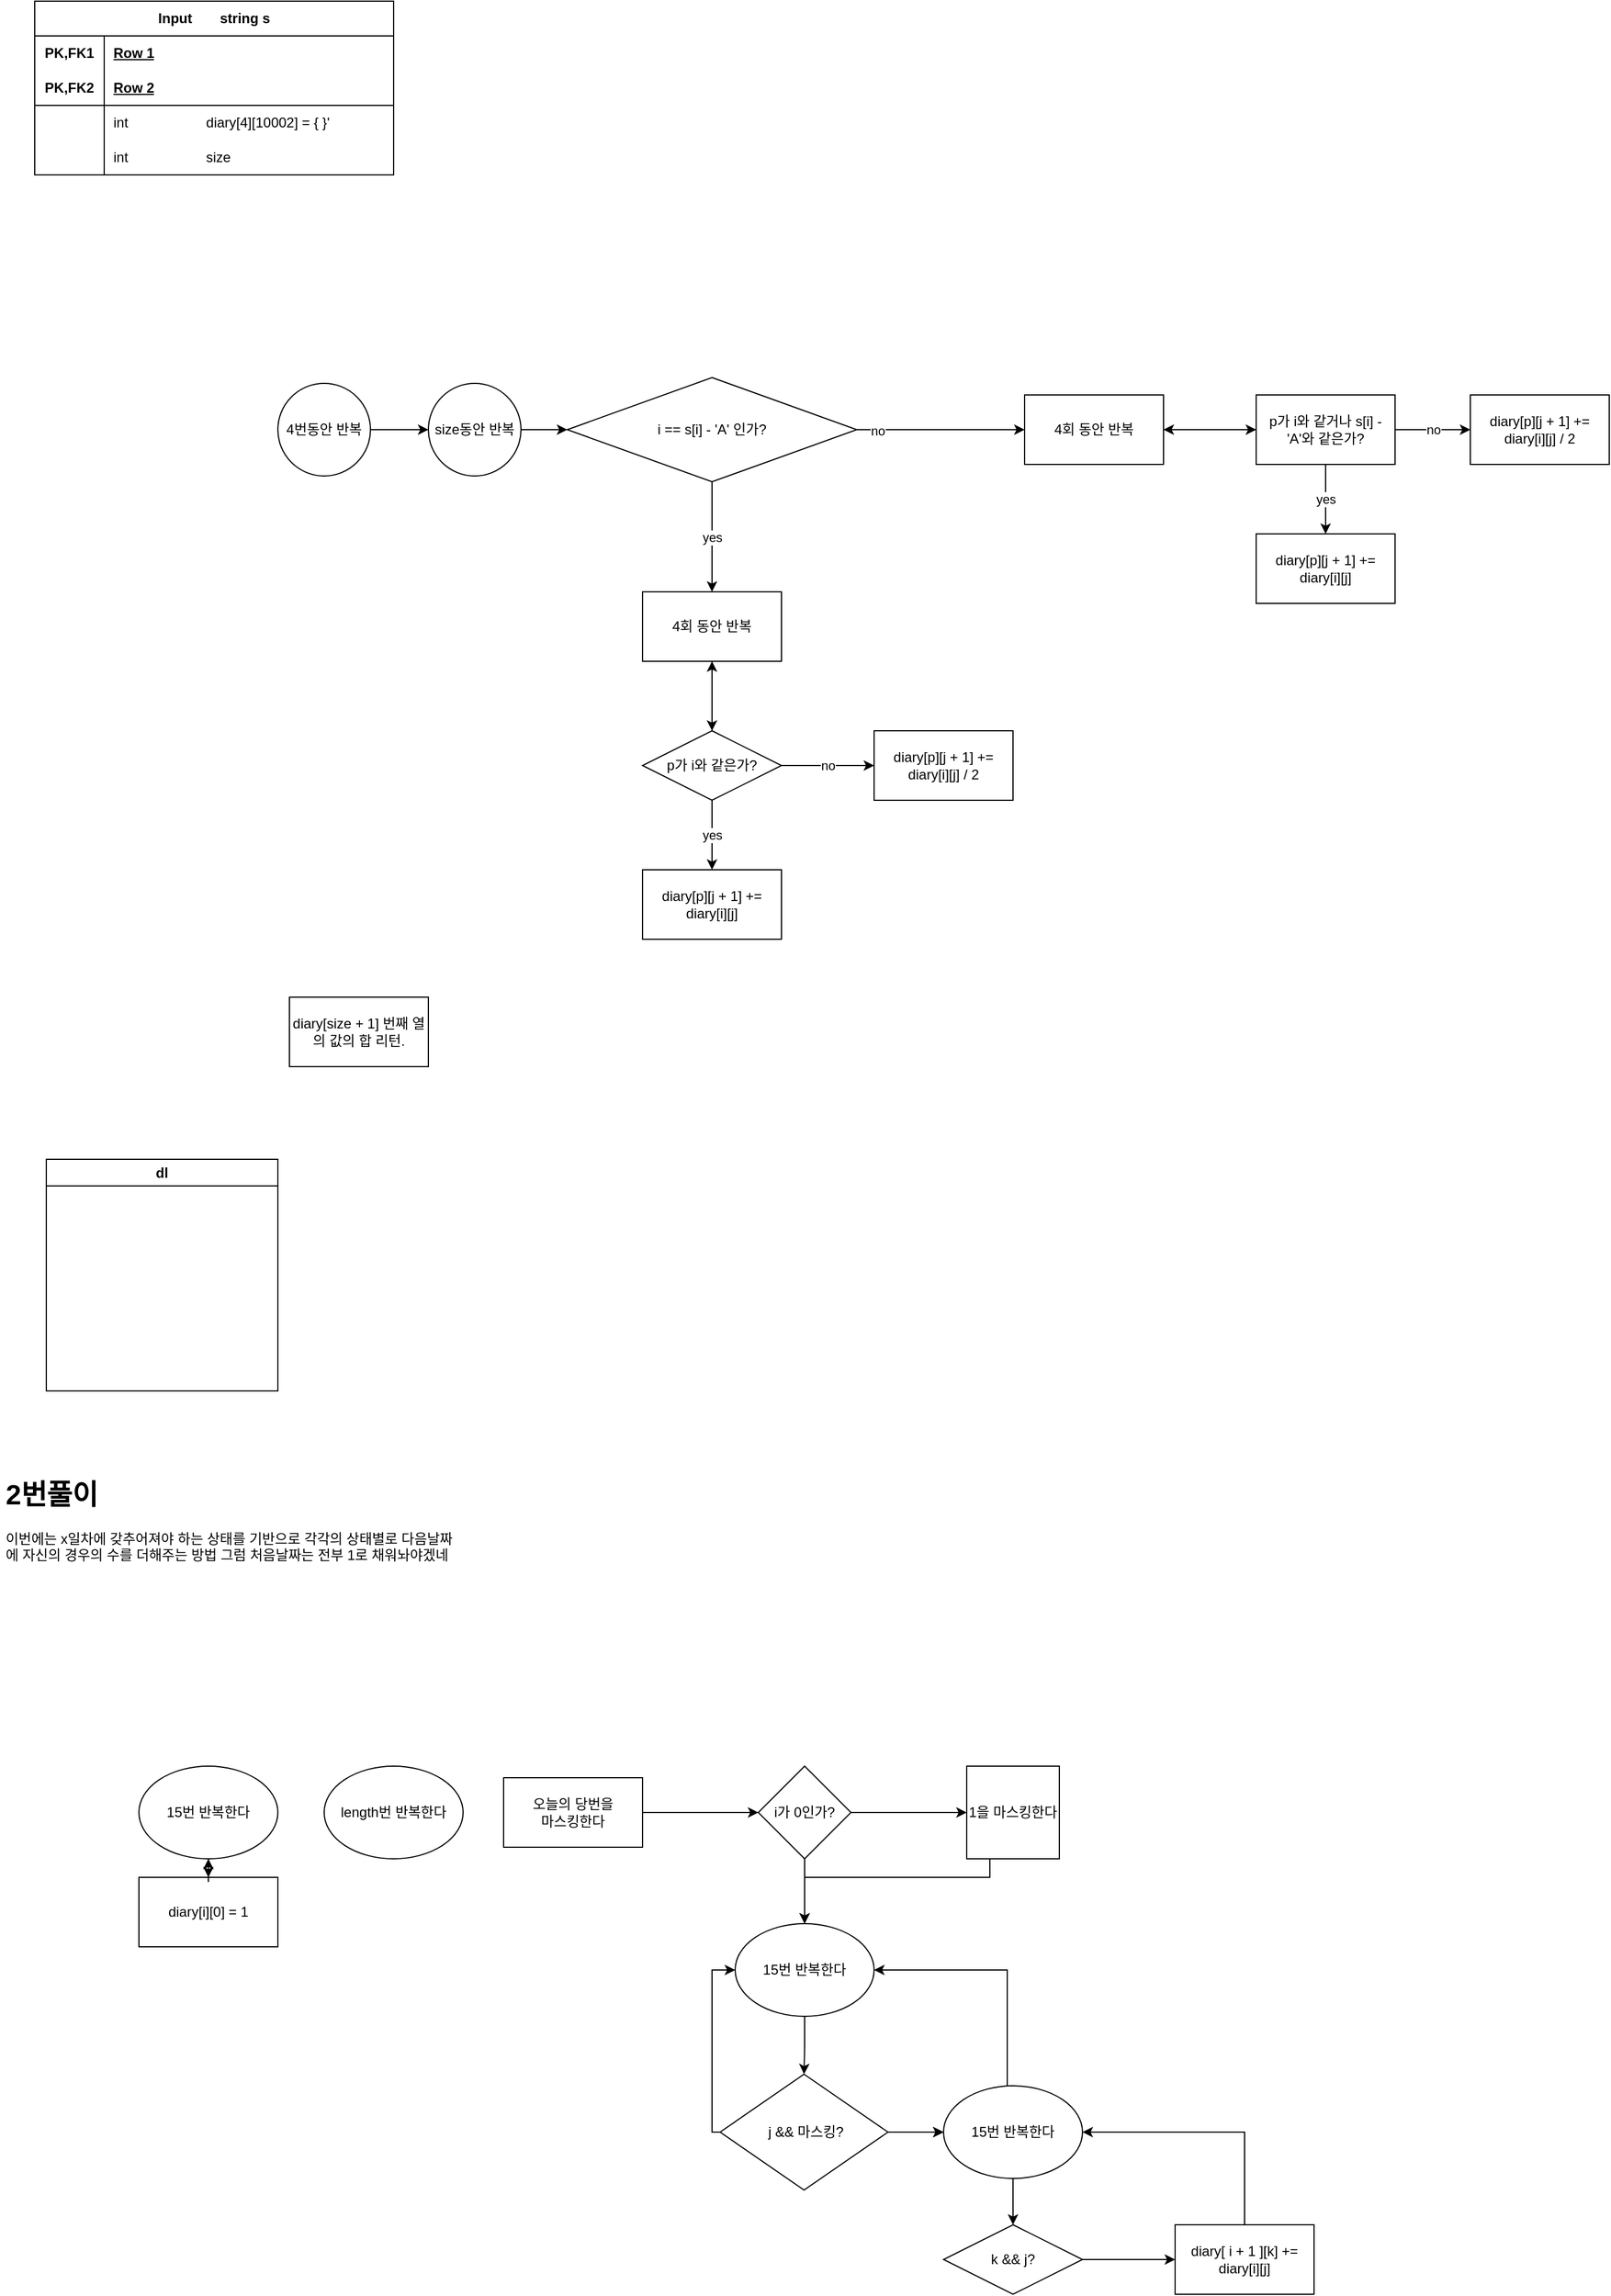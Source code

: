 <mxfile version="22.1.2" type="device">
  <diagram name="페이지-1" id="1fccQInTjbwZrTPBNHuH">
    <mxGraphModel dx="1495" dy="940" grid="1" gridSize="10" guides="1" tooltips="1" connect="1" arrows="1" fold="1" page="1" pageScale="1" pageWidth="827" pageHeight="1169" math="0" shadow="0">
      <root>
        <mxCell id="0" />
        <mxCell id="1" parent="0" />
        <mxCell id="T_IbYh0MLX6JiVRfv96o-14" value="Input&lt;span style=&quot;white-space: pre;&quot;&gt;&#x9;&lt;/span&gt;string s" style="shape=table;startSize=30;container=1;collapsible=1;childLayout=tableLayout;fixedRows=1;rowLines=0;fontStyle=1;align=center;resizeLast=1;html=1;whiteSpace=wrap;" vertex="1" parent="1">
          <mxGeometry x="90" y="150" width="310" height="150" as="geometry" />
        </mxCell>
        <mxCell id="T_IbYh0MLX6JiVRfv96o-15" value="" style="shape=tableRow;horizontal=0;startSize=0;swimlaneHead=0;swimlaneBody=0;fillColor=none;collapsible=0;dropTarget=0;points=[[0,0.5],[1,0.5]];portConstraint=eastwest;top=0;left=0;right=0;bottom=0;html=1;" vertex="1" parent="T_IbYh0MLX6JiVRfv96o-14">
          <mxGeometry y="30" width="310" height="30" as="geometry" />
        </mxCell>
        <mxCell id="T_IbYh0MLX6JiVRfv96o-16" value="PK,FK1" style="shape=partialRectangle;connectable=0;fillColor=none;top=0;left=0;bottom=0;right=0;fontStyle=1;overflow=hidden;html=1;whiteSpace=wrap;" vertex="1" parent="T_IbYh0MLX6JiVRfv96o-15">
          <mxGeometry width="60" height="30" as="geometry">
            <mxRectangle width="60" height="30" as="alternateBounds" />
          </mxGeometry>
        </mxCell>
        <mxCell id="T_IbYh0MLX6JiVRfv96o-17" value="Row 1" style="shape=partialRectangle;connectable=0;fillColor=none;top=0;left=0;bottom=0;right=0;align=left;spacingLeft=6;fontStyle=5;overflow=hidden;html=1;whiteSpace=wrap;" vertex="1" parent="T_IbYh0MLX6JiVRfv96o-15">
          <mxGeometry x="60" width="250" height="30" as="geometry">
            <mxRectangle width="250" height="30" as="alternateBounds" />
          </mxGeometry>
        </mxCell>
        <mxCell id="T_IbYh0MLX6JiVRfv96o-18" value="" style="shape=tableRow;horizontal=0;startSize=0;swimlaneHead=0;swimlaneBody=0;fillColor=none;collapsible=0;dropTarget=0;points=[[0,0.5],[1,0.5]];portConstraint=eastwest;top=0;left=0;right=0;bottom=1;html=1;" vertex="1" parent="T_IbYh0MLX6JiVRfv96o-14">
          <mxGeometry y="60" width="310" height="30" as="geometry" />
        </mxCell>
        <mxCell id="T_IbYh0MLX6JiVRfv96o-19" value="PK,FK2" style="shape=partialRectangle;connectable=0;fillColor=none;top=0;left=0;bottom=0;right=0;fontStyle=1;overflow=hidden;html=1;whiteSpace=wrap;" vertex="1" parent="T_IbYh0MLX6JiVRfv96o-18">
          <mxGeometry width="60" height="30" as="geometry">
            <mxRectangle width="60" height="30" as="alternateBounds" />
          </mxGeometry>
        </mxCell>
        <mxCell id="T_IbYh0MLX6JiVRfv96o-20" value="Row 2" style="shape=partialRectangle;connectable=0;fillColor=none;top=0;left=0;bottom=0;right=0;align=left;spacingLeft=6;fontStyle=5;overflow=hidden;html=1;whiteSpace=wrap;" vertex="1" parent="T_IbYh0MLX6JiVRfv96o-18">
          <mxGeometry x="60" width="250" height="30" as="geometry">
            <mxRectangle width="250" height="30" as="alternateBounds" />
          </mxGeometry>
        </mxCell>
        <mxCell id="T_IbYh0MLX6JiVRfv96o-21" value="" style="shape=tableRow;horizontal=0;startSize=0;swimlaneHead=0;swimlaneBody=0;fillColor=none;collapsible=0;dropTarget=0;points=[[0,0.5],[1,0.5]];portConstraint=eastwest;top=0;left=0;right=0;bottom=0;html=1;" vertex="1" parent="T_IbYh0MLX6JiVRfv96o-14">
          <mxGeometry y="90" width="310" height="30" as="geometry" />
        </mxCell>
        <mxCell id="T_IbYh0MLX6JiVRfv96o-22" value="" style="shape=partialRectangle;connectable=0;fillColor=none;top=0;left=0;bottom=0;right=0;editable=1;overflow=hidden;html=1;whiteSpace=wrap;" vertex="1" parent="T_IbYh0MLX6JiVRfv96o-21">
          <mxGeometry width="60" height="30" as="geometry">
            <mxRectangle width="60" height="30" as="alternateBounds" />
          </mxGeometry>
        </mxCell>
        <mxCell id="T_IbYh0MLX6JiVRfv96o-23" value="int&lt;span style=&quot;white-space: pre;&quot;&gt;&#x9;&lt;span style=&quot;white-space: pre;&quot;&gt;&#x9;&lt;/span&gt;&lt;span style=&quot;white-space: pre;&quot;&gt;&#x9;&lt;/span&gt;d&lt;/span&gt;iary[4][10002] = { }&#39;" style="shape=partialRectangle;connectable=0;fillColor=none;top=0;left=0;bottom=0;right=0;align=left;spacingLeft=6;overflow=hidden;html=1;whiteSpace=wrap;" vertex="1" parent="T_IbYh0MLX6JiVRfv96o-21">
          <mxGeometry x="60" width="250" height="30" as="geometry">
            <mxRectangle width="250" height="30" as="alternateBounds" />
          </mxGeometry>
        </mxCell>
        <mxCell id="T_IbYh0MLX6JiVRfv96o-24" value="" style="shape=tableRow;horizontal=0;startSize=0;swimlaneHead=0;swimlaneBody=0;fillColor=none;collapsible=0;dropTarget=0;points=[[0,0.5],[1,0.5]];portConstraint=eastwest;top=0;left=0;right=0;bottom=0;html=1;" vertex="1" parent="T_IbYh0MLX6JiVRfv96o-14">
          <mxGeometry y="120" width="310" height="30" as="geometry" />
        </mxCell>
        <mxCell id="T_IbYh0MLX6JiVRfv96o-25" value="" style="shape=partialRectangle;connectable=0;fillColor=none;top=0;left=0;bottom=0;right=0;editable=1;overflow=hidden;html=1;whiteSpace=wrap;" vertex="1" parent="T_IbYh0MLX6JiVRfv96o-24">
          <mxGeometry width="60" height="30" as="geometry">
            <mxRectangle width="60" height="30" as="alternateBounds" />
          </mxGeometry>
        </mxCell>
        <mxCell id="T_IbYh0MLX6JiVRfv96o-26" value="int&amp;nbsp;&lt;span style=&quot;white-space: pre;&quot;&gt;&#x9;&lt;/span&gt;&lt;span style=&quot;white-space: pre;&quot;&gt;&#x9;&lt;/span&gt;&lt;span style=&quot;white-space: pre;&quot;&gt;&#x9;&lt;/span&gt;size" style="shape=partialRectangle;connectable=0;fillColor=none;top=0;left=0;bottom=0;right=0;align=left;spacingLeft=6;overflow=hidden;html=1;whiteSpace=wrap;" vertex="1" parent="T_IbYh0MLX6JiVRfv96o-24">
          <mxGeometry x="60" width="250" height="30" as="geometry">
            <mxRectangle width="250" height="30" as="alternateBounds" />
          </mxGeometry>
        </mxCell>
        <mxCell id="T_IbYh0MLX6JiVRfv96o-27" value="diary[size + 1] 번째 열의 값의 합 리턴." style="rounded=0;whiteSpace=wrap;html=1;" vertex="1" parent="1">
          <mxGeometry x="310" y="1010" width="120" height="60" as="geometry" />
        </mxCell>
        <mxCell id="T_IbYh0MLX6JiVRfv96o-30" value="" style="edgeStyle=orthogonalEdgeStyle;rounded=0;orthogonalLoop=1;jettySize=auto;html=1;" edge="1" parent="1" source="T_IbYh0MLX6JiVRfv96o-28" target="T_IbYh0MLX6JiVRfv96o-29">
          <mxGeometry relative="1" as="geometry" />
        </mxCell>
        <mxCell id="T_IbYh0MLX6JiVRfv96o-28" value="4번동안 반복" style="ellipse;whiteSpace=wrap;html=1;aspect=fixed;" vertex="1" parent="1">
          <mxGeometry x="300" y="480" width="80" height="80" as="geometry" />
        </mxCell>
        <mxCell id="T_IbYh0MLX6JiVRfv96o-32" value="" style="edgeStyle=orthogonalEdgeStyle;rounded=0;orthogonalLoop=1;jettySize=auto;html=1;" edge="1" parent="1" source="T_IbYh0MLX6JiVRfv96o-29" target="T_IbYh0MLX6JiVRfv96o-31">
          <mxGeometry relative="1" as="geometry" />
        </mxCell>
        <mxCell id="T_IbYh0MLX6JiVRfv96o-29" value="size동안 반복" style="ellipse;whiteSpace=wrap;html=1;aspect=fixed;" vertex="1" parent="1">
          <mxGeometry x="430" y="480" width="80" height="80" as="geometry" />
        </mxCell>
        <mxCell id="T_IbYh0MLX6JiVRfv96o-34" value="" style="edgeStyle=orthogonalEdgeStyle;rounded=0;orthogonalLoop=1;jettySize=auto;html=1;" edge="1" parent="1" source="T_IbYh0MLX6JiVRfv96o-31" target="T_IbYh0MLX6JiVRfv96o-33">
          <mxGeometry relative="1" as="geometry" />
        </mxCell>
        <mxCell id="T_IbYh0MLX6JiVRfv96o-35" value="no" style="edgeLabel;html=1;align=center;verticalAlign=middle;resizable=0;points=[];" vertex="1" connectable="0" parent="T_IbYh0MLX6JiVRfv96o-34">
          <mxGeometry x="-0.752" y="-1" relative="1" as="geometry">
            <mxPoint as="offset" />
          </mxGeometry>
        </mxCell>
        <mxCell id="T_IbYh0MLX6JiVRfv96o-37" value="yes" style="edgeStyle=orthogonalEdgeStyle;rounded=0;orthogonalLoop=1;jettySize=auto;html=1;" edge="1" parent="1" source="T_IbYh0MLX6JiVRfv96o-31" target="T_IbYh0MLX6JiVRfv96o-36">
          <mxGeometry relative="1" as="geometry" />
        </mxCell>
        <mxCell id="T_IbYh0MLX6JiVRfv96o-31" value="i == s[i] - &#39;A&#39; 인가?" style="rhombus;whiteSpace=wrap;html=1;" vertex="1" parent="1">
          <mxGeometry x="550" y="475" width="250" height="90" as="geometry" />
        </mxCell>
        <mxCell id="T_IbYh0MLX6JiVRfv96o-47" value="" style="edgeStyle=orthogonalEdgeStyle;rounded=0;orthogonalLoop=1;jettySize=auto;html=1;" edge="1" parent="1" source="T_IbYh0MLX6JiVRfv96o-33" target="T_IbYh0MLX6JiVRfv96o-46">
          <mxGeometry relative="1" as="geometry" />
        </mxCell>
        <mxCell id="T_IbYh0MLX6JiVRfv96o-33" value="4회 동안 반복" style="whiteSpace=wrap;html=1;" vertex="1" parent="1">
          <mxGeometry x="945" y="490" width="120" height="60" as="geometry" />
        </mxCell>
        <mxCell id="T_IbYh0MLX6JiVRfv96o-40" value="" style="edgeStyle=orthogonalEdgeStyle;rounded=0;orthogonalLoop=1;jettySize=auto;html=1;" edge="1" parent="1" source="T_IbYh0MLX6JiVRfv96o-36" target="T_IbYh0MLX6JiVRfv96o-39">
          <mxGeometry relative="1" as="geometry" />
        </mxCell>
        <mxCell id="T_IbYh0MLX6JiVRfv96o-36" value="4회 동안 반복" style="whiteSpace=wrap;html=1;" vertex="1" parent="1">
          <mxGeometry x="615" y="660" width="120" height="60" as="geometry" />
        </mxCell>
        <mxCell id="T_IbYh0MLX6JiVRfv96o-43" value="yes" style="edgeStyle=orthogonalEdgeStyle;rounded=0;orthogonalLoop=1;jettySize=auto;html=1;" edge="1" parent="1" source="T_IbYh0MLX6JiVRfv96o-39" target="T_IbYh0MLX6JiVRfv96o-42">
          <mxGeometry relative="1" as="geometry" />
        </mxCell>
        <mxCell id="T_IbYh0MLX6JiVRfv96o-45" value="no" style="edgeStyle=orthogonalEdgeStyle;rounded=0;orthogonalLoop=1;jettySize=auto;html=1;" edge="1" parent="1" source="T_IbYh0MLX6JiVRfv96o-39" target="T_IbYh0MLX6JiVRfv96o-44">
          <mxGeometry relative="1" as="geometry" />
        </mxCell>
        <mxCell id="T_IbYh0MLX6JiVRfv96o-53" value="" style="edgeStyle=orthogonalEdgeStyle;rounded=0;orthogonalLoop=1;jettySize=auto;html=1;" edge="1" parent="1" source="T_IbYh0MLX6JiVRfv96o-39" target="T_IbYh0MLX6JiVRfv96o-36">
          <mxGeometry relative="1" as="geometry" />
        </mxCell>
        <mxCell id="T_IbYh0MLX6JiVRfv96o-39" value="p가 i와 같은가?" style="whiteSpace=wrap;html=1;shape=rhombus;perimeter=rhombusPerimeter;" vertex="1" parent="1">
          <mxGeometry x="615" y="780" width="120" height="60" as="geometry" />
        </mxCell>
        <mxCell id="T_IbYh0MLX6JiVRfv96o-42" value="diary[p][j + 1] += diary[i][j]" style="whiteSpace=wrap;html=1;shape=label;rounded=0;" vertex="1" parent="1">
          <mxGeometry x="615" y="900" width="120" height="60" as="geometry" />
        </mxCell>
        <mxCell id="T_IbYh0MLX6JiVRfv96o-44" value="diary[p][j + 1] += diary[i][j] / 2" style="whiteSpace=wrap;html=1;" vertex="1" parent="1">
          <mxGeometry x="815" y="780" width="120" height="60" as="geometry" />
        </mxCell>
        <mxCell id="T_IbYh0MLX6JiVRfv96o-50" value="no" style="edgeStyle=orthogonalEdgeStyle;rounded=0;orthogonalLoop=1;jettySize=auto;html=1;" edge="1" parent="1" source="T_IbYh0MLX6JiVRfv96o-46" target="T_IbYh0MLX6JiVRfv96o-49">
          <mxGeometry relative="1" as="geometry" />
        </mxCell>
        <mxCell id="T_IbYh0MLX6JiVRfv96o-52" value="yes" style="edgeStyle=orthogonalEdgeStyle;rounded=0;orthogonalLoop=1;jettySize=auto;html=1;" edge="1" parent="1" source="T_IbYh0MLX6JiVRfv96o-46" target="T_IbYh0MLX6JiVRfv96o-51">
          <mxGeometry relative="1" as="geometry" />
        </mxCell>
        <mxCell id="T_IbYh0MLX6JiVRfv96o-54" value="" style="edgeStyle=orthogonalEdgeStyle;rounded=0;orthogonalLoop=1;jettySize=auto;html=1;" edge="1" parent="1" source="T_IbYh0MLX6JiVRfv96o-46" target="T_IbYh0MLX6JiVRfv96o-33">
          <mxGeometry relative="1" as="geometry" />
        </mxCell>
        <mxCell id="T_IbYh0MLX6JiVRfv96o-46" value="p가 i와 같거나 s[i] - &#39;A&#39;와 같은가?" style="whiteSpace=wrap;html=1;" vertex="1" parent="1">
          <mxGeometry x="1145" y="490" width="120" height="60" as="geometry" />
        </mxCell>
        <mxCell id="T_IbYh0MLX6JiVRfv96o-49" value="diary[p][j + 1] += diary[i][j] / 2" style="whiteSpace=wrap;html=1;" vertex="1" parent="1">
          <mxGeometry x="1330" y="490" width="120" height="60" as="geometry" />
        </mxCell>
        <mxCell id="T_IbYh0MLX6JiVRfv96o-51" value="diary[p][j + 1] += diary[i][j]" style="whiteSpace=wrap;html=1;shape=label;rounded=0;" vertex="1" parent="1">
          <mxGeometry x="1145" y="610" width="120" height="60" as="geometry" />
        </mxCell>
        <mxCell id="T_IbYh0MLX6JiVRfv96o-55" value="dl" style="swimlane;whiteSpace=wrap;html=1;" vertex="1" parent="1">
          <mxGeometry x="100" y="1150" width="200" height="200" as="geometry" />
        </mxCell>
        <mxCell id="T_IbYh0MLX6JiVRfv96o-57" value="&lt;h1&gt;2번풀이&lt;/h1&gt;&lt;p&gt;이번에는 x일차에 갖추어져야 하는 상태를 기반으로 각각의 상태별로 다음날짜에 자신의 경우의 수를 더해주는 방법 그럼 처음날짜는 전부 1로 채워놔야겠네&lt;/p&gt;" style="text;html=1;strokeColor=none;fillColor=none;spacing=5;spacingTop=-20;whiteSpace=wrap;overflow=hidden;rounded=0;" vertex="1" parent="1">
          <mxGeometry x="60" y="1420" width="400" height="100" as="geometry" />
        </mxCell>
        <mxCell id="T_IbYh0MLX6JiVRfv96o-60" value="" style="edgeStyle=orthogonalEdgeStyle;rounded=0;orthogonalLoop=1;jettySize=auto;html=1;" edge="1" parent="1" source="T_IbYh0MLX6JiVRfv96o-58" target="T_IbYh0MLX6JiVRfv96o-59">
          <mxGeometry relative="1" as="geometry" />
        </mxCell>
        <mxCell id="T_IbYh0MLX6JiVRfv96o-58" value="diary[i][0] = 1" style="rounded=0;whiteSpace=wrap;html=1;" vertex="1" parent="1">
          <mxGeometry x="180" y="1770" width="120" height="60" as="geometry" />
        </mxCell>
        <mxCell id="T_IbYh0MLX6JiVRfv96o-61" value="" style="edgeStyle=orthogonalEdgeStyle;rounded=0;orthogonalLoop=1;jettySize=auto;html=1;" edge="1" parent="1" source="T_IbYh0MLX6JiVRfv96o-59" target="T_IbYh0MLX6JiVRfv96o-58">
          <mxGeometry relative="1" as="geometry" />
        </mxCell>
        <mxCell id="T_IbYh0MLX6JiVRfv96o-59" value="15번 반복한다" style="ellipse;whiteSpace=wrap;html=1;" vertex="1" parent="1">
          <mxGeometry x="180" y="1674" width="120" height="80" as="geometry" />
        </mxCell>
        <mxCell id="T_IbYh0MLX6JiVRfv96o-63" value="length번 반복한다" style="ellipse;whiteSpace=wrap;html=1;" vertex="1" parent="1">
          <mxGeometry x="340" y="1674" width="120" height="80" as="geometry" />
        </mxCell>
        <mxCell id="T_IbYh0MLX6JiVRfv96o-66" value="" style="edgeStyle=orthogonalEdgeStyle;rounded=0;orthogonalLoop=1;jettySize=auto;html=1;" edge="1" parent="1" source="T_IbYh0MLX6JiVRfv96o-64" target="T_IbYh0MLX6JiVRfv96o-65">
          <mxGeometry relative="1" as="geometry" />
        </mxCell>
        <mxCell id="T_IbYh0MLX6JiVRfv96o-64" value="오늘의 당번을&lt;br&gt;마스킹한다" style="rounded=0;whiteSpace=wrap;html=1;" vertex="1" parent="1">
          <mxGeometry x="495" y="1684" width="120" height="60" as="geometry" />
        </mxCell>
        <mxCell id="T_IbYh0MLX6JiVRfv96o-68" value="" style="edgeStyle=orthogonalEdgeStyle;rounded=0;orthogonalLoop=1;jettySize=auto;html=1;" edge="1" parent="1" source="T_IbYh0MLX6JiVRfv96o-65" target="T_IbYh0MLX6JiVRfv96o-67">
          <mxGeometry relative="1" as="geometry" />
        </mxCell>
        <mxCell id="T_IbYh0MLX6JiVRfv96o-70" value="" style="edgeStyle=orthogonalEdgeStyle;rounded=0;orthogonalLoop=1;jettySize=auto;html=1;entryX=0.5;entryY=0;entryDx=0;entryDy=0;" edge="1" parent="1" source="T_IbYh0MLX6JiVRfv96o-65" target="T_IbYh0MLX6JiVRfv96o-72">
          <mxGeometry relative="1" as="geometry">
            <mxPoint x="755" y="1800" as="targetPoint" />
          </mxGeometry>
        </mxCell>
        <mxCell id="T_IbYh0MLX6JiVRfv96o-65" value="i가 0인가?" style="rhombus;whiteSpace=wrap;html=1;rounded=0;" vertex="1" parent="1">
          <mxGeometry x="715" y="1674" width="80" height="80" as="geometry" />
        </mxCell>
        <mxCell id="T_IbYh0MLX6JiVRfv96o-73" style="edgeStyle=orthogonalEdgeStyle;rounded=0;orthogonalLoop=1;jettySize=auto;html=1;" edge="1" parent="1" source="T_IbYh0MLX6JiVRfv96o-67" target="T_IbYh0MLX6JiVRfv96o-72">
          <mxGeometry relative="1" as="geometry">
            <Array as="points">
              <mxPoint x="915" y="1770" />
              <mxPoint x="755" y="1770" />
            </Array>
          </mxGeometry>
        </mxCell>
        <mxCell id="T_IbYh0MLX6JiVRfv96o-67" value="1을 마스킹한다" style="whiteSpace=wrap;html=1;rounded=0;" vertex="1" parent="1">
          <mxGeometry x="895" y="1674" width="80" height="80" as="geometry" />
        </mxCell>
        <mxCell id="T_IbYh0MLX6JiVRfv96o-75" value="" style="edgeStyle=orthogonalEdgeStyle;rounded=0;orthogonalLoop=1;jettySize=auto;html=1;" edge="1" parent="1" source="T_IbYh0MLX6JiVRfv96o-72" target="T_IbYh0MLX6JiVRfv96o-74">
          <mxGeometry relative="1" as="geometry" />
        </mxCell>
        <mxCell id="T_IbYh0MLX6JiVRfv96o-72" value="15번 반복한다" style="ellipse;whiteSpace=wrap;html=1;" vertex="1" parent="1">
          <mxGeometry x="695" y="1810" width="120" height="80" as="geometry" />
        </mxCell>
        <mxCell id="T_IbYh0MLX6JiVRfv96o-77" value="" style="edgeStyle=orthogonalEdgeStyle;rounded=0;orthogonalLoop=1;jettySize=auto;html=1;" edge="1" parent="1" source="T_IbYh0MLX6JiVRfv96o-74">
          <mxGeometry relative="1" as="geometry">
            <mxPoint x="875" y="1990" as="targetPoint" />
          </mxGeometry>
        </mxCell>
        <mxCell id="T_IbYh0MLX6JiVRfv96o-79" value="" style="edgeStyle=orthogonalEdgeStyle;rounded=0;orthogonalLoop=1;jettySize=auto;html=1;" edge="1" parent="1" source="T_IbYh0MLX6JiVRfv96o-74" target="T_IbYh0MLX6JiVRfv96o-78">
          <mxGeometry relative="1" as="geometry" />
        </mxCell>
        <mxCell id="T_IbYh0MLX6JiVRfv96o-86" style="edgeStyle=orthogonalEdgeStyle;rounded=0;orthogonalLoop=1;jettySize=auto;html=1;entryX=0;entryY=0.5;entryDx=0;entryDy=0;" edge="1" parent="1" source="T_IbYh0MLX6JiVRfv96o-74" target="T_IbYh0MLX6JiVRfv96o-72">
          <mxGeometry relative="1" as="geometry">
            <Array as="points">
              <mxPoint x="675" y="1990" />
              <mxPoint x="675" y="1850" />
            </Array>
          </mxGeometry>
        </mxCell>
        <mxCell id="T_IbYh0MLX6JiVRfv96o-74" value="&amp;nbsp;j &amp;amp;&amp;amp; 마스킹?" style="rhombus;whiteSpace=wrap;html=1;" vertex="1" parent="1">
          <mxGeometry x="682" y="1940" width="145" height="100" as="geometry" />
        </mxCell>
        <mxCell id="T_IbYh0MLX6JiVRfv96o-81" value="" style="edgeStyle=orthogonalEdgeStyle;rounded=0;orthogonalLoop=1;jettySize=auto;html=1;" edge="1" parent="1" source="T_IbYh0MLX6JiVRfv96o-78" target="T_IbYh0MLX6JiVRfv96o-80">
          <mxGeometry relative="1" as="geometry" />
        </mxCell>
        <mxCell id="T_IbYh0MLX6JiVRfv96o-87" style="edgeStyle=orthogonalEdgeStyle;rounded=0;orthogonalLoop=1;jettySize=auto;html=1;entryX=1;entryY=0.5;entryDx=0;entryDy=0;" edge="1" parent="1" source="T_IbYh0MLX6JiVRfv96o-78" target="T_IbYh0MLX6JiVRfv96o-72">
          <mxGeometry relative="1" as="geometry">
            <Array as="points">
              <mxPoint x="930" y="1850" />
            </Array>
          </mxGeometry>
        </mxCell>
        <mxCell id="T_IbYh0MLX6JiVRfv96o-78" value="15번 반복한다" style="ellipse;whiteSpace=wrap;html=1;" vertex="1" parent="1">
          <mxGeometry x="875" y="1950" width="120" height="80" as="geometry" />
        </mxCell>
        <mxCell id="T_IbYh0MLX6JiVRfv96o-83" value="" style="edgeStyle=orthogonalEdgeStyle;rounded=0;orthogonalLoop=1;jettySize=auto;html=1;" edge="1" parent="1" source="T_IbYh0MLX6JiVRfv96o-80" target="T_IbYh0MLX6JiVRfv96o-82">
          <mxGeometry relative="1" as="geometry" />
        </mxCell>
        <mxCell id="T_IbYh0MLX6JiVRfv96o-80" value="k &amp;amp;&amp;amp; j?" style="whiteSpace=wrap;html=1;shape=rhombus;perimeter=rhombusPerimeter;" vertex="1" parent="1">
          <mxGeometry x="875" y="2070" width="120" height="60" as="geometry" />
        </mxCell>
        <mxCell id="T_IbYh0MLX6JiVRfv96o-85" style="edgeStyle=orthogonalEdgeStyle;rounded=0;orthogonalLoop=1;jettySize=auto;html=1;entryX=1;entryY=0.5;entryDx=0;entryDy=0;" edge="1" parent="1" source="T_IbYh0MLX6JiVRfv96o-82" target="T_IbYh0MLX6JiVRfv96o-78">
          <mxGeometry relative="1" as="geometry">
            <Array as="points">
              <mxPoint x="1135" y="1990" />
            </Array>
          </mxGeometry>
        </mxCell>
        <mxCell id="T_IbYh0MLX6JiVRfv96o-82" value="diary[ i + 1 ][k] += diary[i][j]" style="whiteSpace=wrap;html=1;" vertex="1" parent="1">
          <mxGeometry x="1075" y="2070" width="120" height="60" as="geometry" />
        </mxCell>
      </root>
    </mxGraphModel>
  </diagram>
</mxfile>
